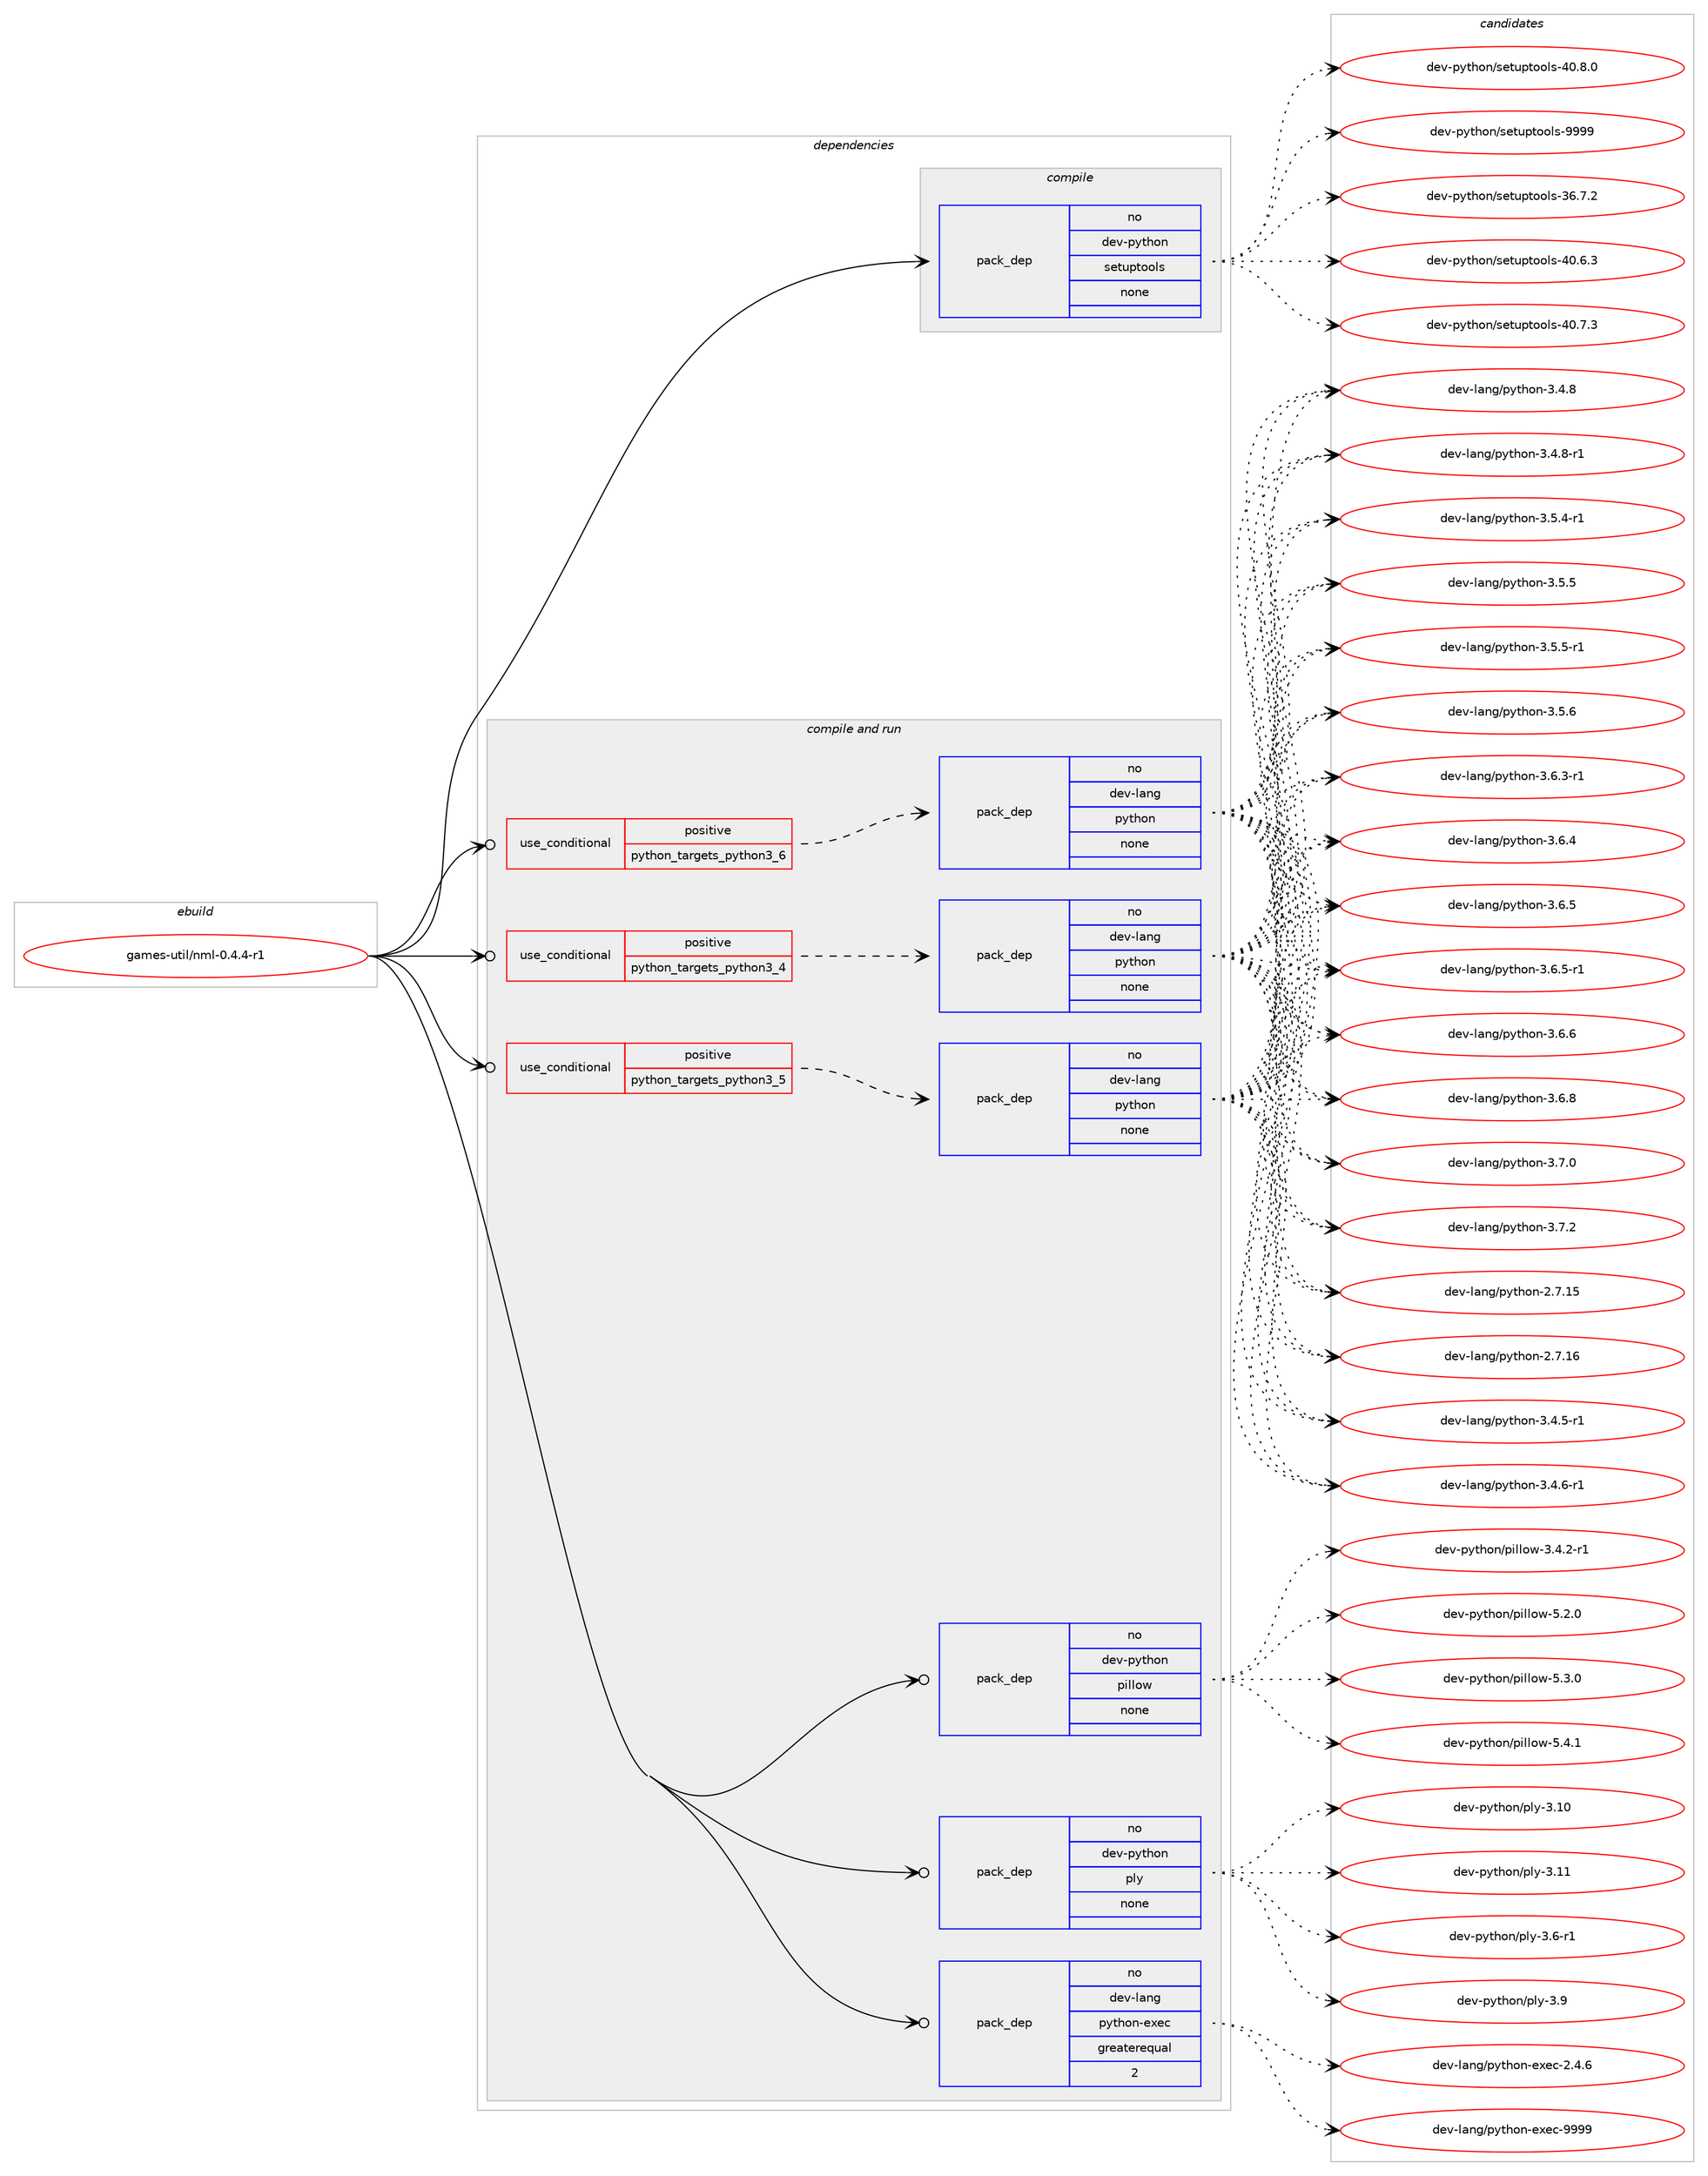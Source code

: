 digraph prolog {

# *************
# Graph options
# *************

newrank=true;
concentrate=true;
compound=true;
graph [rankdir=LR,fontname=Helvetica,fontsize=10,ranksep=1.5];#, ranksep=2.5, nodesep=0.2];
edge  [arrowhead=vee];
node  [fontname=Helvetica,fontsize=10];

# **********
# The ebuild
# **********

subgraph cluster_leftcol {
color=gray;
rank=same;
label=<<i>ebuild</i>>;
id [label="games-util/nml-0.4.4-r1", color=red, width=4, href="../games-util/nml-0.4.4-r1.svg"];
}

# ****************
# The dependencies
# ****************

subgraph cluster_midcol {
color=gray;
label=<<i>dependencies</i>>;
subgraph cluster_compile {
fillcolor="#eeeeee";
style=filled;
label=<<i>compile</i>>;
subgraph pack1110756 {
dependency1562159 [label=<<TABLE BORDER="0" CELLBORDER="1" CELLSPACING="0" CELLPADDING="4" WIDTH="220"><TR><TD ROWSPAN="6" CELLPADDING="30">pack_dep</TD></TR><TR><TD WIDTH="110">no</TD></TR><TR><TD>dev-python</TD></TR><TR><TD>setuptools</TD></TR><TR><TD>none</TD></TR><TR><TD></TD></TR></TABLE>>, shape=none, color=blue];
}
id:e -> dependency1562159:w [weight=20,style="solid",arrowhead="vee"];
}
subgraph cluster_compileandrun {
fillcolor="#eeeeee";
style=filled;
label=<<i>compile and run</i>>;
subgraph cond427296 {
dependency1562160 [label=<<TABLE BORDER="0" CELLBORDER="1" CELLSPACING="0" CELLPADDING="4"><TR><TD ROWSPAN="3" CELLPADDING="10">use_conditional</TD></TR><TR><TD>positive</TD></TR><TR><TD>python_targets_python3_4</TD></TR></TABLE>>, shape=none, color=red];
subgraph pack1110757 {
dependency1562161 [label=<<TABLE BORDER="0" CELLBORDER="1" CELLSPACING="0" CELLPADDING="4" WIDTH="220"><TR><TD ROWSPAN="6" CELLPADDING="30">pack_dep</TD></TR><TR><TD WIDTH="110">no</TD></TR><TR><TD>dev-lang</TD></TR><TR><TD>python</TD></TR><TR><TD>none</TD></TR><TR><TD></TD></TR></TABLE>>, shape=none, color=blue];
}
dependency1562160:e -> dependency1562161:w [weight=20,style="dashed",arrowhead="vee"];
}
id:e -> dependency1562160:w [weight=20,style="solid",arrowhead="odotvee"];
subgraph cond427297 {
dependency1562162 [label=<<TABLE BORDER="0" CELLBORDER="1" CELLSPACING="0" CELLPADDING="4"><TR><TD ROWSPAN="3" CELLPADDING="10">use_conditional</TD></TR><TR><TD>positive</TD></TR><TR><TD>python_targets_python3_5</TD></TR></TABLE>>, shape=none, color=red];
subgraph pack1110758 {
dependency1562163 [label=<<TABLE BORDER="0" CELLBORDER="1" CELLSPACING="0" CELLPADDING="4" WIDTH="220"><TR><TD ROWSPAN="6" CELLPADDING="30">pack_dep</TD></TR><TR><TD WIDTH="110">no</TD></TR><TR><TD>dev-lang</TD></TR><TR><TD>python</TD></TR><TR><TD>none</TD></TR><TR><TD></TD></TR></TABLE>>, shape=none, color=blue];
}
dependency1562162:e -> dependency1562163:w [weight=20,style="dashed",arrowhead="vee"];
}
id:e -> dependency1562162:w [weight=20,style="solid",arrowhead="odotvee"];
subgraph cond427298 {
dependency1562164 [label=<<TABLE BORDER="0" CELLBORDER="1" CELLSPACING="0" CELLPADDING="4"><TR><TD ROWSPAN="3" CELLPADDING="10">use_conditional</TD></TR><TR><TD>positive</TD></TR><TR><TD>python_targets_python3_6</TD></TR></TABLE>>, shape=none, color=red];
subgraph pack1110759 {
dependency1562165 [label=<<TABLE BORDER="0" CELLBORDER="1" CELLSPACING="0" CELLPADDING="4" WIDTH="220"><TR><TD ROWSPAN="6" CELLPADDING="30">pack_dep</TD></TR><TR><TD WIDTH="110">no</TD></TR><TR><TD>dev-lang</TD></TR><TR><TD>python</TD></TR><TR><TD>none</TD></TR><TR><TD></TD></TR></TABLE>>, shape=none, color=blue];
}
dependency1562164:e -> dependency1562165:w [weight=20,style="dashed",arrowhead="vee"];
}
id:e -> dependency1562164:w [weight=20,style="solid",arrowhead="odotvee"];
subgraph pack1110760 {
dependency1562166 [label=<<TABLE BORDER="0" CELLBORDER="1" CELLSPACING="0" CELLPADDING="4" WIDTH="220"><TR><TD ROWSPAN="6" CELLPADDING="30">pack_dep</TD></TR><TR><TD WIDTH="110">no</TD></TR><TR><TD>dev-lang</TD></TR><TR><TD>python-exec</TD></TR><TR><TD>greaterequal</TD></TR><TR><TD>2</TD></TR></TABLE>>, shape=none, color=blue];
}
id:e -> dependency1562166:w [weight=20,style="solid",arrowhead="odotvee"];
subgraph pack1110761 {
dependency1562167 [label=<<TABLE BORDER="0" CELLBORDER="1" CELLSPACING="0" CELLPADDING="4" WIDTH="220"><TR><TD ROWSPAN="6" CELLPADDING="30">pack_dep</TD></TR><TR><TD WIDTH="110">no</TD></TR><TR><TD>dev-python</TD></TR><TR><TD>pillow</TD></TR><TR><TD>none</TD></TR><TR><TD></TD></TR></TABLE>>, shape=none, color=blue];
}
id:e -> dependency1562167:w [weight=20,style="solid",arrowhead="odotvee"];
subgraph pack1110762 {
dependency1562168 [label=<<TABLE BORDER="0" CELLBORDER="1" CELLSPACING="0" CELLPADDING="4" WIDTH="220"><TR><TD ROWSPAN="6" CELLPADDING="30">pack_dep</TD></TR><TR><TD WIDTH="110">no</TD></TR><TR><TD>dev-python</TD></TR><TR><TD>ply</TD></TR><TR><TD>none</TD></TR><TR><TD></TD></TR></TABLE>>, shape=none, color=blue];
}
id:e -> dependency1562168:w [weight=20,style="solid",arrowhead="odotvee"];
}
subgraph cluster_run {
fillcolor="#eeeeee";
style=filled;
label=<<i>run</i>>;
}
}

# **************
# The candidates
# **************

subgraph cluster_choices {
rank=same;
color=gray;
label=<<i>candidates</i>>;

subgraph choice1110756 {
color=black;
nodesep=1;
choice100101118451121211161041111104711510111611711211611111110811545515446554650 [label="dev-python/setuptools-36.7.2", color=red, width=4,href="../dev-python/setuptools-36.7.2.svg"];
choice100101118451121211161041111104711510111611711211611111110811545524846544651 [label="dev-python/setuptools-40.6.3", color=red, width=4,href="../dev-python/setuptools-40.6.3.svg"];
choice100101118451121211161041111104711510111611711211611111110811545524846554651 [label="dev-python/setuptools-40.7.3", color=red, width=4,href="../dev-python/setuptools-40.7.3.svg"];
choice100101118451121211161041111104711510111611711211611111110811545524846564648 [label="dev-python/setuptools-40.8.0", color=red, width=4,href="../dev-python/setuptools-40.8.0.svg"];
choice10010111845112121116104111110471151011161171121161111111081154557575757 [label="dev-python/setuptools-9999", color=red, width=4,href="../dev-python/setuptools-9999.svg"];
dependency1562159:e -> choice100101118451121211161041111104711510111611711211611111110811545515446554650:w [style=dotted,weight="100"];
dependency1562159:e -> choice100101118451121211161041111104711510111611711211611111110811545524846544651:w [style=dotted,weight="100"];
dependency1562159:e -> choice100101118451121211161041111104711510111611711211611111110811545524846554651:w [style=dotted,weight="100"];
dependency1562159:e -> choice100101118451121211161041111104711510111611711211611111110811545524846564648:w [style=dotted,weight="100"];
dependency1562159:e -> choice10010111845112121116104111110471151011161171121161111111081154557575757:w [style=dotted,weight="100"];
}
subgraph choice1110757 {
color=black;
nodesep=1;
choice10010111845108971101034711212111610411111045504655464953 [label="dev-lang/python-2.7.15", color=red, width=4,href="../dev-lang/python-2.7.15.svg"];
choice10010111845108971101034711212111610411111045504655464954 [label="dev-lang/python-2.7.16", color=red, width=4,href="../dev-lang/python-2.7.16.svg"];
choice1001011184510897110103471121211161041111104551465246534511449 [label="dev-lang/python-3.4.5-r1", color=red, width=4,href="../dev-lang/python-3.4.5-r1.svg"];
choice1001011184510897110103471121211161041111104551465246544511449 [label="dev-lang/python-3.4.6-r1", color=red, width=4,href="../dev-lang/python-3.4.6-r1.svg"];
choice100101118451089711010347112121116104111110455146524656 [label="dev-lang/python-3.4.8", color=red, width=4,href="../dev-lang/python-3.4.8.svg"];
choice1001011184510897110103471121211161041111104551465246564511449 [label="dev-lang/python-3.4.8-r1", color=red, width=4,href="../dev-lang/python-3.4.8-r1.svg"];
choice1001011184510897110103471121211161041111104551465346524511449 [label="dev-lang/python-3.5.4-r1", color=red, width=4,href="../dev-lang/python-3.5.4-r1.svg"];
choice100101118451089711010347112121116104111110455146534653 [label="dev-lang/python-3.5.5", color=red, width=4,href="../dev-lang/python-3.5.5.svg"];
choice1001011184510897110103471121211161041111104551465346534511449 [label="dev-lang/python-3.5.5-r1", color=red, width=4,href="../dev-lang/python-3.5.5-r1.svg"];
choice100101118451089711010347112121116104111110455146534654 [label="dev-lang/python-3.5.6", color=red, width=4,href="../dev-lang/python-3.5.6.svg"];
choice1001011184510897110103471121211161041111104551465446514511449 [label="dev-lang/python-3.6.3-r1", color=red, width=4,href="../dev-lang/python-3.6.3-r1.svg"];
choice100101118451089711010347112121116104111110455146544652 [label="dev-lang/python-3.6.4", color=red, width=4,href="../dev-lang/python-3.6.4.svg"];
choice100101118451089711010347112121116104111110455146544653 [label="dev-lang/python-3.6.5", color=red, width=4,href="../dev-lang/python-3.6.5.svg"];
choice1001011184510897110103471121211161041111104551465446534511449 [label="dev-lang/python-3.6.5-r1", color=red, width=4,href="../dev-lang/python-3.6.5-r1.svg"];
choice100101118451089711010347112121116104111110455146544654 [label="dev-lang/python-3.6.6", color=red, width=4,href="../dev-lang/python-3.6.6.svg"];
choice100101118451089711010347112121116104111110455146544656 [label="dev-lang/python-3.6.8", color=red, width=4,href="../dev-lang/python-3.6.8.svg"];
choice100101118451089711010347112121116104111110455146554648 [label="dev-lang/python-3.7.0", color=red, width=4,href="../dev-lang/python-3.7.0.svg"];
choice100101118451089711010347112121116104111110455146554650 [label="dev-lang/python-3.7.2", color=red, width=4,href="../dev-lang/python-3.7.2.svg"];
dependency1562161:e -> choice10010111845108971101034711212111610411111045504655464953:w [style=dotted,weight="100"];
dependency1562161:e -> choice10010111845108971101034711212111610411111045504655464954:w [style=dotted,weight="100"];
dependency1562161:e -> choice1001011184510897110103471121211161041111104551465246534511449:w [style=dotted,weight="100"];
dependency1562161:e -> choice1001011184510897110103471121211161041111104551465246544511449:w [style=dotted,weight="100"];
dependency1562161:e -> choice100101118451089711010347112121116104111110455146524656:w [style=dotted,weight="100"];
dependency1562161:e -> choice1001011184510897110103471121211161041111104551465246564511449:w [style=dotted,weight="100"];
dependency1562161:e -> choice1001011184510897110103471121211161041111104551465346524511449:w [style=dotted,weight="100"];
dependency1562161:e -> choice100101118451089711010347112121116104111110455146534653:w [style=dotted,weight="100"];
dependency1562161:e -> choice1001011184510897110103471121211161041111104551465346534511449:w [style=dotted,weight="100"];
dependency1562161:e -> choice100101118451089711010347112121116104111110455146534654:w [style=dotted,weight="100"];
dependency1562161:e -> choice1001011184510897110103471121211161041111104551465446514511449:w [style=dotted,weight="100"];
dependency1562161:e -> choice100101118451089711010347112121116104111110455146544652:w [style=dotted,weight="100"];
dependency1562161:e -> choice100101118451089711010347112121116104111110455146544653:w [style=dotted,weight="100"];
dependency1562161:e -> choice1001011184510897110103471121211161041111104551465446534511449:w [style=dotted,weight="100"];
dependency1562161:e -> choice100101118451089711010347112121116104111110455146544654:w [style=dotted,weight="100"];
dependency1562161:e -> choice100101118451089711010347112121116104111110455146544656:w [style=dotted,weight="100"];
dependency1562161:e -> choice100101118451089711010347112121116104111110455146554648:w [style=dotted,weight="100"];
dependency1562161:e -> choice100101118451089711010347112121116104111110455146554650:w [style=dotted,weight="100"];
}
subgraph choice1110758 {
color=black;
nodesep=1;
choice10010111845108971101034711212111610411111045504655464953 [label="dev-lang/python-2.7.15", color=red, width=4,href="../dev-lang/python-2.7.15.svg"];
choice10010111845108971101034711212111610411111045504655464954 [label="dev-lang/python-2.7.16", color=red, width=4,href="../dev-lang/python-2.7.16.svg"];
choice1001011184510897110103471121211161041111104551465246534511449 [label="dev-lang/python-3.4.5-r1", color=red, width=4,href="../dev-lang/python-3.4.5-r1.svg"];
choice1001011184510897110103471121211161041111104551465246544511449 [label="dev-lang/python-3.4.6-r1", color=red, width=4,href="../dev-lang/python-3.4.6-r1.svg"];
choice100101118451089711010347112121116104111110455146524656 [label="dev-lang/python-3.4.8", color=red, width=4,href="../dev-lang/python-3.4.8.svg"];
choice1001011184510897110103471121211161041111104551465246564511449 [label="dev-lang/python-3.4.8-r1", color=red, width=4,href="../dev-lang/python-3.4.8-r1.svg"];
choice1001011184510897110103471121211161041111104551465346524511449 [label="dev-lang/python-3.5.4-r1", color=red, width=4,href="../dev-lang/python-3.5.4-r1.svg"];
choice100101118451089711010347112121116104111110455146534653 [label="dev-lang/python-3.5.5", color=red, width=4,href="../dev-lang/python-3.5.5.svg"];
choice1001011184510897110103471121211161041111104551465346534511449 [label="dev-lang/python-3.5.5-r1", color=red, width=4,href="../dev-lang/python-3.5.5-r1.svg"];
choice100101118451089711010347112121116104111110455146534654 [label="dev-lang/python-3.5.6", color=red, width=4,href="../dev-lang/python-3.5.6.svg"];
choice1001011184510897110103471121211161041111104551465446514511449 [label="dev-lang/python-3.6.3-r1", color=red, width=4,href="../dev-lang/python-3.6.3-r1.svg"];
choice100101118451089711010347112121116104111110455146544652 [label="dev-lang/python-3.6.4", color=red, width=4,href="../dev-lang/python-3.6.4.svg"];
choice100101118451089711010347112121116104111110455146544653 [label="dev-lang/python-3.6.5", color=red, width=4,href="../dev-lang/python-3.6.5.svg"];
choice1001011184510897110103471121211161041111104551465446534511449 [label="dev-lang/python-3.6.5-r1", color=red, width=4,href="../dev-lang/python-3.6.5-r1.svg"];
choice100101118451089711010347112121116104111110455146544654 [label="dev-lang/python-3.6.6", color=red, width=4,href="../dev-lang/python-3.6.6.svg"];
choice100101118451089711010347112121116104111110455146544656 [label="dev-lang/python-3.6.8", color=red, width=4,href="../dev-lang/python-3.6.8.svg"];
choice100101118451089711010347112121116104111110455146554648 [label="dev-lang/python-3.7.0", color=red, width=4,href="../dev-lang/python-3.7.0.svg"];
choice100101118451089711010347112121116104111110455146554650 [label="dev-lang/python-3.7.2", color=red, width=4,href="../dev-lang/python-3.7.2.svg"];
dependency1562163:e -> choice10010111845108971101034711212111610411111045504655464953:w [style=dotted,weight="100"];
dependency1562163:e -> choice10010111845108971101034711212111610411111045504655464954:w [style=dotted,weight="100"];
dependency1562163:e -> choice1001011184510897110103471121211161041111104551465246534511449:w [style=dotted,weight="100"];
dependency1562163:e -> choice1001011184510897110103471121211161041111104551465246544511449:w [style=dotted,weight="100"];
dependency1562163:e -> choice100101118451089711010347112121116104111110455146524656:w [style=dotted,weight="100"];
dependency1562163:e -> choice1001011184510897110103471121211161041111104551465246564511449:w [style=dotted,weight="100"];
dependency1562163:e -> choice1001011184510897110103471121211161041111104551465346524511449:w [style=dotted,weight="100"];
dependency1562163:e -> choice100101118451089711010347112121116104111110455146534653:w [style=dotted,weight="100"];
dependency1562163:e -> choice1001011184510897110103471121211161041111104551465346534511449:w [style=dotted,weight="100"];
dependency1562163:e -> choice100101118451089711010347112121116104111110455146534654:w [style=dotted,weight="100"];
dependency1562163:e -> choice1001011184510897110103471121211161041111104551465446514511449:w [style=dotted,weight="100"];
dependency1562163:e -> choice100101118451089711010347112121116104111110455146544652:w [style=dotted,weight="100"];
dependency1562163:e -> choice100101118451089711010347112121116104111110455146544653:w [style=dotted,weight="100"];
dependency1562163:e -> choice1001011184510897110103471121211161041111104551465446534511449:w [style=dotted,weight="100"];
dependency1562163:e -> choice100101118451089711010347112121116104111110455146544654:w [style=dotted,weight="100"];
dependency1562163:e -> choice100101118451089711010347112121116104111110455146544656:w [style=dotted,weight="100"];
dependency1562163:e -> choice100101118451089711010347112121116104111110455146554648:w [style=dotted,weight="100"];
dependency1562163:e -> choice100101118451089711010347112121116104111110455146554650:w [style=dotted,weight="100"];
}
subgraph choice1110759 {
color=black;
nodesep=1;
choice10010111845108971101034711212111610411111045504655464953 [label="dev-lang/python-2.7.15", color=red, width=4,href="../dev-lang/python-2.7.15.svg"];
choice10010111845108971101034711212111610411111045504655464954 [label="dev-lang/python-2.7.16", color=red, width=4,href="../dev-lang/python-2.7.16.svg"];
choice1001011184510897110103471121211161041111104551465246534511449 [label="dev-lang/python-3.4.5-r1", color=red, width=4,href="../dev-lang/python-3.4.5-r1.svg"];
choice1001011184510897110103471121211161041111104551465246544511449 [label="dev-lang/python-3.4.6-r1", color=red, width=4,href="../dev-lang/python-3.4.6-r1.svg"];
choice100101118451089711010347112121116104111110455146524656 [label="dev-lang/python-3.4.8", color=red, width=4,href="../dev-lang/python-3.4.8.svg"];
choice1001011184510897110103471121211161041111104551465246564511449 [label="dev-lang/python-3.4.8-r1", color=red, width=4,href="../dev-lang/python-3.4.8-r1.svg"];
choice1001011184510897110103471121211161041111104551465346524511449 [label="dev-lang/python-3.5.4-r1", color=red, width=4,href="../dev-lang/python-3.5.4-r1.svg"];
choice100101118451089711010347112121116104111110455146534653 [label="dev-lang/python-3.5.5", color=red, width=4,href="../dev-lang/python-3.5.5.svg"];
choice1001011184510897110103471121211161041111104551465346534511449 [label="dev-lang/python-3.5.5-r1", color=red, width=4,href="../dev-lang/python-3.5.5-r1.svg"];
choice100101118451089711010347112121116104111110455146534654 [label="dev-lang/python-3.5.6", color=red, width=4,href="../dev-lang/python-3.5.6.svg"];
choice1001011184510897110103471121211161041111104551465446514511449 [label="dev-lang/python-3.6.3-r1", color=red, width=4,href="../dev-lang/python-3.6.3-r1.svg"];
choice100101118451089711010347112121116104111110455146544652 [label="dev-lang/python-3.6.4", color=red, width=4,href="../dev-lang/python-3.6.4.svg"];
choice100101118451089711010347112121116104111110455146544653 [label="dev-lang/python-3.6.5", color=red, width=4,href="../dev-lang/python-3.6.5.svg"];
choice1001011184510897110103471121211161041111104551465446534511449 [label="dev-lang/python-3.6.5-r1", color=red, width=4,href="../dev-lang/python-3.6.5-r1.svg"];
choice100101118451089711010347112121116104111110455146544654 [label="dev-lang/python-3.6.6", color=red, width=4,href="../dev-lang/python-3.6.6.svg"];
choice100101118451089711010347112121116104111110455146544656 [label="dev-lang/python-3.6.8", color=red, width=4,href="../dev-lang/python-3.6.8.svg"];
choice100101118451089711010347112121116104111110455146554648 [label="dev-lang/python-3.7.0", color=red, width=4,href="../dev-lang/python-3.7.0.svg"];
choice100101118451089711010347112121116104111110455146554650 [label="dev-lang/python-3.7.2", color=red, width=4,href="../dev-lang/python-3.7.2.svg"];
dependency1562165:e -> choice10010111845108971101034711212111610411111045504655464953:w [style=dotted,weight="100"];
dependency1562165:e -> choice10010111845108971101034711212111610411111045504655464954:w [style=dotted,weight="100"];
dependency1562165:e -> choice1001011184510897110103471121211161041111104551465246534511449:w [style=dotted,weight="100"];
dependency1562165:e -> choice1001011184510897110103471121211161041111104551465246544511449:w [style=dotted,weight="100"];
dependency1562165:e -> choice100101118451089711010347112121116104111110455146524656:w [style=dotted,weight="100"];
dependency1562165:e -> choice1001011184510897110103471121211161041111104551465246564511449:w [style=dotted,weight="100"];
dependency1562165:e -> choice1001011184510897110103471121211161041111104551465346524511449:w [style=dotted,weight="100"];
dependency1562165:e -> choice100101118451089711010347112121116104111110455146534653:w [style=dotted,weight="100"];
dependency1562165:e -> choice1001011184510897110103471121211161041111104551465346534511449:w [style=dotted,weight="100"];
dependency1562165:e -> choice100101118451089711010347112121116104111110455146534654:w [style=dotted,weight="100"];
dependency1562165:e -> choice1001011184510897110103471121211161041111104551465446514511449:w [style=dotted,weight="100"];
dependency1562165:e -> choice100101118451089711010347112121116104111110455146544652:w [style=dotted,weight="100"];
dependency1562165:e -> choice100101118451089711010347112121116104111110455146544653:w [style=dotted,weight="100"];
dependency1562165:e -> choice1001011184510897110103471121211161041111104551465446534511449:w [style=dotted,weight="100"];
dependency1562165:e -> choice100101118451089711010347112121116104111110455146544654:w [style=dotted,weight="100"];
dependency1562165:e -> choice100101118451089711010347112121116104111110455146544656:w [style=dotted,weight="100"];
dependency1562165:e -> choice100101118451089711010347112121116104111110455146554648:w [style=dotted,weight="100"];
dependency1562165:e -> choice100101118451089711010347112121116104111110455146554650:w [style=dotted,weight="100"];
}
subgraph choice1110760 {
color=black;
nodesep=1;
choice1001011184510897110103471121211161041111104510112010199455046524654 [label="dev-lang/python-exec-2.4.6", color=red, width=4,href="../dev-lang/python-exec-2.4.6.svg"];
choice10010111845108971101034711212111610411111045101120101994557575757 [label="dev-lang/python-exec-9999", color=red, width=4,href="../dev-lang/python-exec-9999.svg"];
dependency1562166:e -> choice1001011184510897110103471121211161041111104510112010199455046524654:w [style=dotted,weight="100"];
dependency1562166:e -> choice10010111845108971101034711212111610411111045101120101994557575757:w [style=dotted,weight="100"];
}
subgraph choice1110761 {
color=black;
nodesep=1;
choice10010111845112121116104111110471121051081081111194551465246504511449 [label="dev-python/pillow-3.4.2-r1", color=red, width=4,href="../dev-python/pillow-3.4.2-r1.svg"];
choice1001011184511212111610411111047112105108108111119455346504648 [label="dev-python/pillow-5.2.0", color=red, width=4,href="../dev-python/pillow-5.2.0.svg"];
choice1001011184511212111610411111047112105108108111119455346514648 [label="dev-python/pillow-5.3.0", color=red, width=4,href="../dev-python/pillow-5.3.0.svg"];
choice1001011184511212111610411111047112105108108111119455346524649 [label="dev-python/pillow-5.4.1", color=red, width=4,href="../dev-python/pillow-5.4.1.svg"];
dependency1562167:e -> choice10010111845112121116104111110471121051081081111194551465246504511449:w [style=dotted,weight="100"];
dependency1562167:e -> choice1001011184511212111610411111047112105108108111119455346504648:w [style=dotted,weight="100"];
dependency1562167:e -> choice1001011184511212111610411111047112105108108111119455346514648:w [style=dotted,weight="100"];
dependency1562167:e -> choice1001011184511212111610411111047112105108108111119455346524649:w [style=dotted,weight="100"];
}
subgraph choice1110762 {
color=black;
nodesep=1;
choice10010111845112121116104111110471121081214551464948 [label="dev-python/ply-3.10", color=red, width=4,href="../dev-python/ply-3.10.svg"];
choice10010111845112121116104111110471121081214551464949 [label="dev-python/ply-3.11", color=red, width=4,href="../dev-python/ply-3.11.svg"];
choice1001011184511212111610411111047112108121455146544511449 [label="dev-python/ply-3.6-r1", color=red, width=4,href="../dev-python/ply-3.6-r1.svg"];
choice100101118451121211161041111104711210812145514657 [label="dev-python/ply-3.9", color=red, width=4,href="../dev-python/ply-3.9.svg"];
dependency1562168:e -> choice10010111845112121116104111110471121081214551464948:w [style=dotted,weight="100"];
dependency1562168:e -> choice10010111845112121116104111110471121081214551464949:w [style=dotted,weight="100"];
dependency1562168:e -> choice1001011184511212111610411111047112108121455146544511449:w [style=dotted,weight="100"];
dependency1562168:e -> choice100101118451121211161041111104711210812145514657:w [style=dotted,weight="100"];
}
}

}
